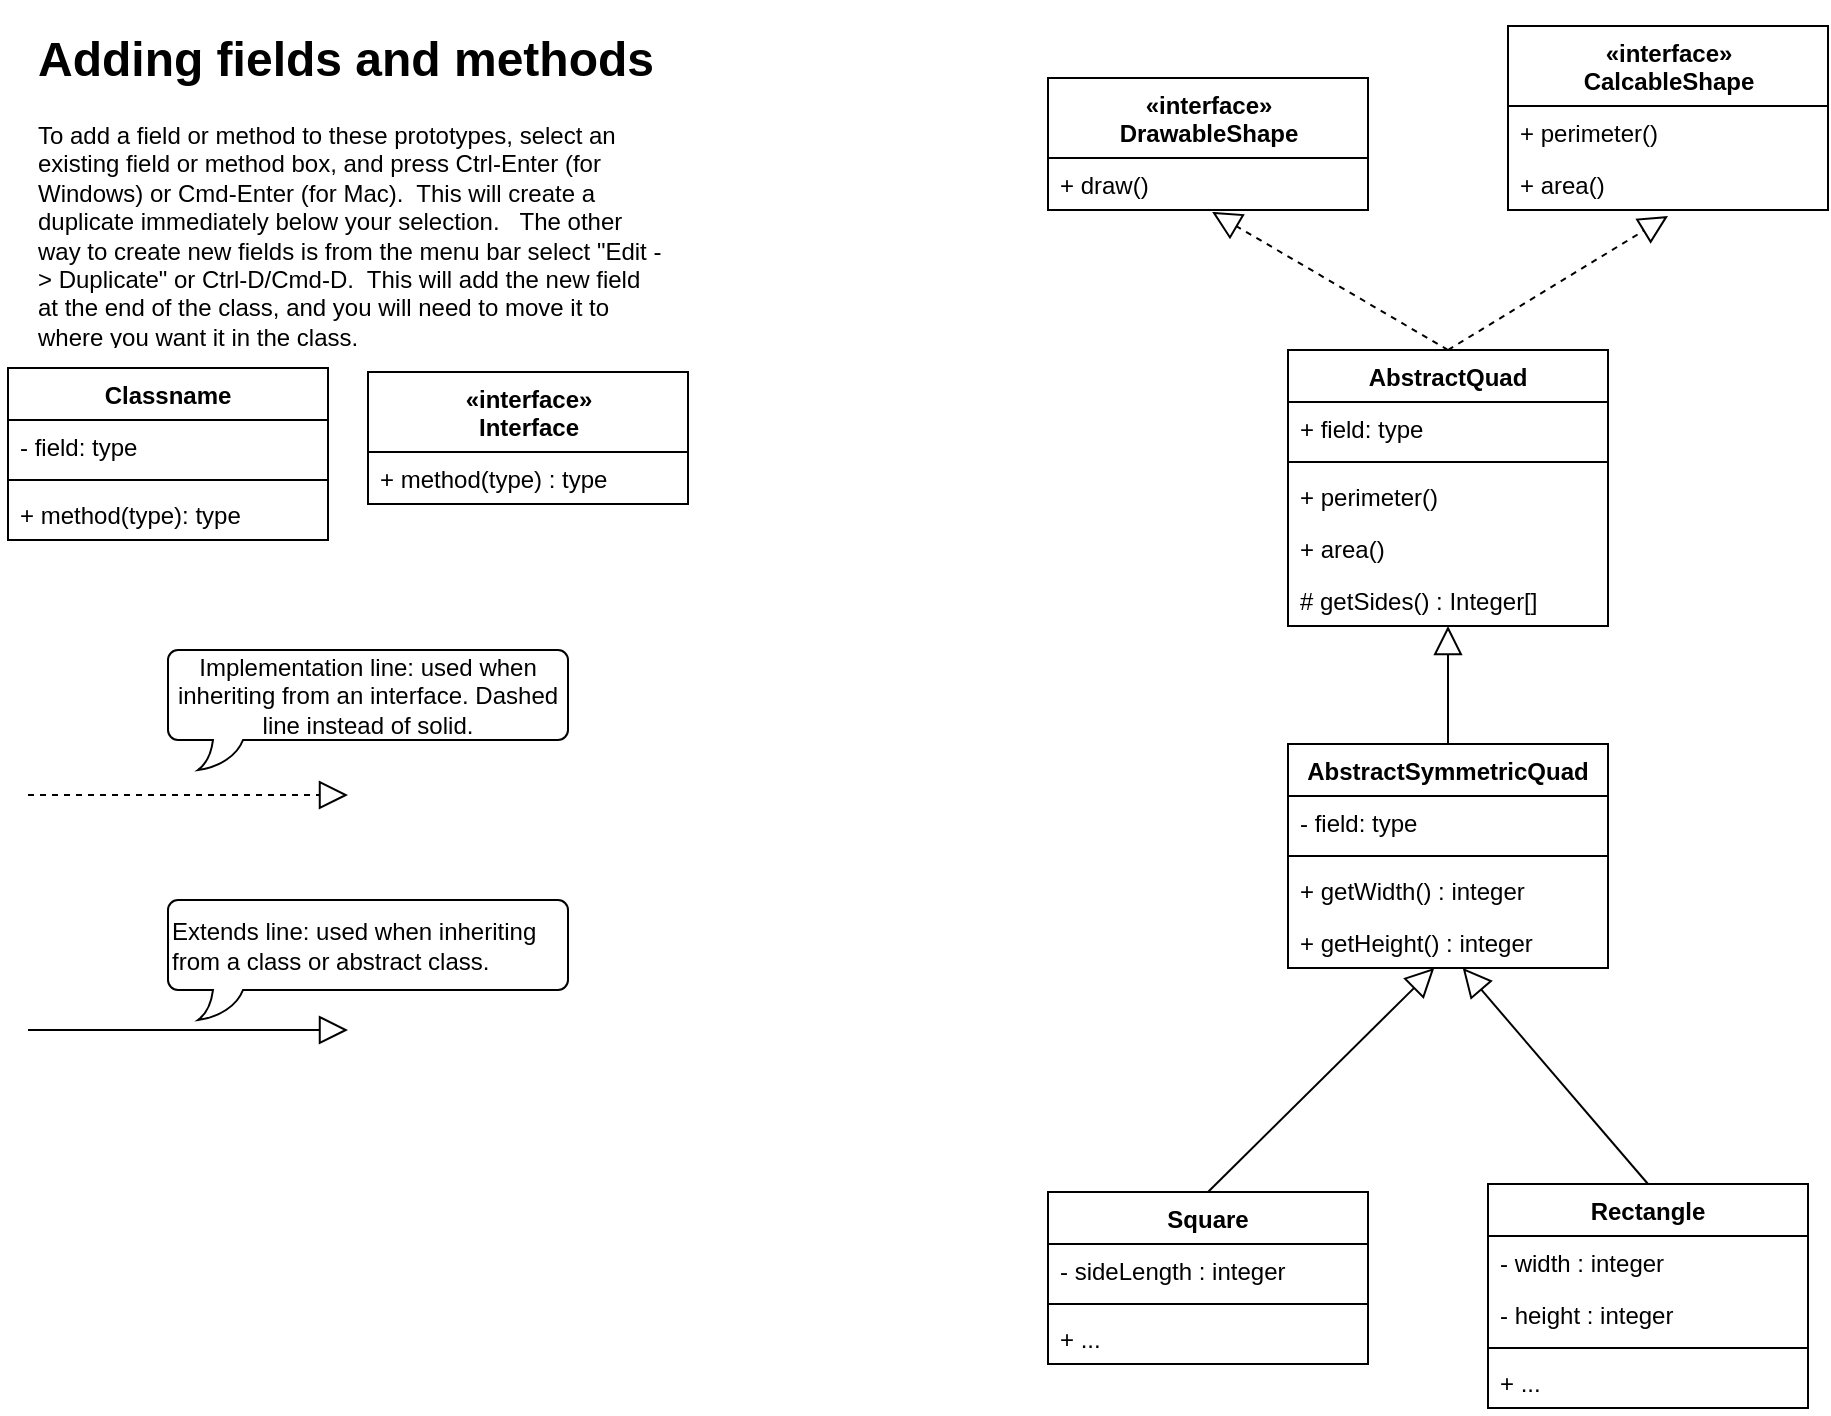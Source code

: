 <mxfile version="12.1.3" type="github" pages="1">
  <diagram id="CaCnCXX6NhgwgxZ8WEi7" name="Page-1">
    <mxGraphModel dx="1989" dy="1691" grid="1" gridSize="10" guides="1" tooltips="1" connect="1" arrows="1" fold="1" page="1" pageScale="1" pageWidth="850" pageHeight="1100" math="0" shadow="0">
      <root>
        <mxCell id="0"/>
        <mxCell id="1" parent="0"/>
        <mxCell id="mWCk10sWJktPvh425N72-1" style="rounded=1;orthogonalLoop=1;jettySize=auto;html=1;entryX=0.513;entryY=1.038;entryDx=0;entryDy=0;entryPerimeter=0;orthogonal=1;exitX=0.5;exitY=0;exitDx=0;exitDy=0;endArrow=block;endFill=0;endSize=12;dashed=1;" edge="1" parent="1" source="mWCk10sWJktPvh425N72-3" target="mWCk10sWJktPvh425N72-16">
          <mxGeometry relative="1" as="geometry">
            <mxPoint x="500" y="155" as="targetPoint"/>
          </mxGeometry>
        </mxCell>
        <mxCell id="mWCk10sWJktPvh425N72-2" style="orthogonalLoop=1;jettySize=auto;html=1;orthogonal=1;exitX=0.5;exitY=0;exitDx=0;exitDy=0;endArrow=block;endFill=0;endSize=12;rounded=1;dashed=1;entryX=0.5;entryY=1.115;entryDx=0;entryDy=0;entryPerimeter=0;" edge="1" parent="1" source="mWCk10sWJktPvh425N72-3" target="mWCk10sWJktPvh425N72-19">
          <mxGeometry relative="1" as="geometry">
            <mxPoint x="730" y="85" as="targetPoint"/>
          </mxGeometry>
        </mxCell>
        <mxCell id="mWCk10sWJktPvh425N72-3" value="AbstractQuad" style="swimlane;fontStyle=1;align=center;verticalAlign=top;childLayout=stackLayout;horizontal=1;startSize=26;horizontalStack=0;resizeParent=1;resizeParentMax=0;resizeLast=0;collapsible=1;marginBottom=0;" vertex="1" parent="1">
          <mxGeometry x="640" y="165" width="160" height="138" as="geometry"/>
        </mxCell>
        <mxCell id="mWCk10sWJktPvh425N72-4" value="+ field: type" style="text;strokeColor=none;fillColor=none;align=left;verticalAlign=top;spacingLeft=4;spacingRight=4;overflow=hidden;rotatable=0;points=[[0,0.5],[1,0.5]];portConstraint=eastwest;" vertex="1" parent="mWCk10sWJktPvh425N72-3">
          <mxGeometry y="26" width="160" height="26" as="geometry"/>
        </mxCell>
        <mxCell id="mWCk10sWJktPvh425N72-5" value="" style="line;strokeWidth=1;fillColor=none;align=left;verticalAlign=middle;spacingTop=-1;spacingLeft=3;spacingRight=3;rotatable=0;labelPosition=right;points=[];portConstraint=eastwest;" vertex="1" parent="mWCk10sWJktPvh425N72-3">
          <mxGeometry y="52" width="160" height="8" as="geometry"/>
        </mxCell>
        <mxCell id="mWCk10sWJktPvh425N72-6" value="+ perimeter()" style="text;strokeColor=none;fillColor=none;align=left;verticalAlign=top;spacingLeft=4;spacingRight=4;overflow=hidden;rotatable=0;points=[[0,0.5],[1,0.5]];portConstraint=eastwest;" vertex="1" parent="mWCk10sWJktPvh425N72-3">
          <mxGeometry y="60" width="160" height="26" as="geometry"/>
        </mxCell>
        <mxCell id="mWCk10sWJktPvh425N72-7" value="+ area()" style="text;strokeColor=none;fillColor=none;align=left;verticalAlign=top;spacingLeft=4;spacingRight=4;overflow=hidden;rotatable=0;points=[[0,0.5],[1,0.5]];portConstraint=eastwest;" vertex="1" parent="mWCk10sWJktPvh425N72-3">
          <mxGeometry y="86" width="160" height="26" as="geometry"/>
        </mxCell>
        <mxCell id="mWCk10sWJktPvh425N72-8" value="# getSides() : Integer[]" style="text;strokeColor=none;fillColor=none;align=left;verticalAlign=top;spacingLeft=4;spacingRight=4;overflow=hidden;rotatable=0;points=[[0,0.5],[1,0.5]];portConstraint=eastwest;" vertex="1" parent="mWCk10sWJktPvh425N72-3">
          <mxGeometry y="112" width="160" height="26" as="geometry"/>
        </mxCell>
        <mxCell id="mWCk10sWJktPvh425N72-9" style="rounded=1;orthogonalLoop=1;jettySize=auto;html=1;entryX=0.5;entryY=1;entryDx=0;entryDy=0;orthogonal=1;endArrow=block;endFill=0;endSize=12;" edge="1" parent="1" source="mWCk10sWJktPvh425N72-10" target="mWCk10sWJktPvh425N72-3">
          <mxGeometry relative="1" as="geometry">
            <mxPoint x="563.76" y="400.716" as="targetPoint"/>
          </mxGeometry>
        </mxCell>
        <mxCell id="mWCk10sWJktPvh425N72-10" value="AbstractSymmetricQuad" style="swimlane;fontStyle=1;align=center;verticalAlign=top;childLayout=stackLayout;horizontal=1;startSize=26;horizontalStack=0;resizeParent=1;resizeParentMax=0;resizeLast=0;collapsible=1;marginBottom=0;" vertex="1" parent="1">
          <mxGeometry x="640" y="362" width="160" height="112" as="geometry"/>
        </mxCell>
        <mxCell id="mWCk10sWJktPvh425N72-11" value="- field: type" style="text;strokeColor=none;fillColor=none;align=left;verticalAlign=top;spacingLeft=4;spacingRight=4;overflow=hidden;rotatable=0;points=[[0,0.5],[1,0.5]];portConstraint=eastwest;" vertex="1" parent="mWCk10sWJktPvh425N72-10">
          <mxGeometry y="26" width="160" height="26" as="geometry"/>
        </mxCell>
        <mxCell id="mWCk10sWJktPvh425N72-12" value="" style="line;strokeWidth=1;fillColor=none;align=left;verticalAlign=middle;spacingTop=-1;spacingLeft=3;spacingRight=3;rotatable=0;labelPosition=right;points=[];portConstraint=eastwest;" vertex="1" parent="mWCk10sWJktPvh425N72-10">
          <mxGeometry y="52" width="160" height="8" as="geometry"/>
        </mxCell>
        <mxCell id="mWCk10sWJktPvh425N72-13" value="+ getWidth() : integer" style="text;strokeColor=none;fillColor=none;align=left;verticalAlign=top;spacingLeft=4;spacingRight=4;overflow=hidden;rotatable=0;points=[[0,0.5],[1,0.5]];portConstraint=eastwest;" vertex="1" parent="mWCk10sWJktPvh425N72-10">
          <mxGeometry y="60" width="160" height="26" as="geometry"/>
        </mxCell>
        <mxCell id="mWCk10sWJktPvh425N72-14" value="+ getHeight() : integer" style="text;strokeColor=none;fillColor=none;align=left;verticalAlign=top;spacingLeft=4;spacingRight=4;overflow=hidden;rotatable=0;points=[[0,0.5],[1,0.5]];portConstraint=eastwest;" vertex="1" parent="mWCk10sWJktPvh425N72-10">
          <mxGeometry y="86" width="160" height="26" as="geometry"/>
        </mxCell>
        <mxCell id="mWCk10sWJktPvh425N72-15" value="«interface»&lt;br&gt;&lt;b&gt;DrawableShape&lt;/b&gt;" style="swimlane;fontStyle=1;align=center;verticalAlign=top;childLayout=stackLayout;horizontal=1;startSize=40;horizontalStack=0;resizeParent=1;resizeParentMax=0;resizeLast=0;collapsible=1;marginBottom=0;html=1;collapsible=1;swimlaneLine=1;" vertex="1" parent="1">
          <mxGeometry x="520" y="29" width="160" height="66" as="geometry"/>
        </mxCell>
        <mxCell id="mWCk10sWJktPvh425N72-16" value="+ draw()" style="text;strokeColor=none;fillColor=none;align=left;verticalAlign=top;spacingLeft=4;spacingRight=4;overflow=hidden;rotatable=0;points=[[0,0.5],[1,0.5]];portConstraint=eastwest;" vertex="1" parent="mWCk10sWJktPvh425N72-15">
          <mxGeometry y="40" width="160" height="26" as="geometry"/>
        </mxCell>
        <mxCell id="mWCk10sWJktPvh425N72-17" value="«interface»&lt;br&gt;&lt;b&gt;CalcableShape&lt;/b&gt;" style="swimlane;fontStyle=1;align=center;verticalAlign=top;childLayout=stackLayout;horizontal=1;startSize=40;horizontalStack=0;resizeParent=1;resizeParentMax=0;resizeLast=0;collapsible=1;marginBottom=0;html=1;collapsible=1;swimlaneLine=1;" vertex="1" parent="1">
          <mxGeometry x="750" y="3" width="160" height="92" as="geometry"/>
        </mxCell>
        <mxCell id="mWCk10sWJktPvh425N72-18" value="+ perimeter()" style="text;strokeColor=none;fillColor=none;align=left;verticalAlign=top;spacingLeft=4;spacingRight=4;overflow=hidden;rotatable=0;points=[[0,0.5],[1,0.5]];portConstraint=eastwest;" vertex="1" parent="mWCk10sWJktPvh425N72-17">
          <mxGeometry y="40" width="160" height="26" as="geometry"/>
        </mxCell>
        <mxCell id="mWCk10sWJktPvh425N72-19" value="+ area()" style="text;strokeColor=none;fillColor=none;align=left;verticalAlign=top;spacingLeft=4;spacingRight=4;overflow=hidden;rotatable=0;points=[[0,0.5],[1,0.5]];portConstraint=eastwest;" vertex="1" parent="mWCk10sWJktPvh425N72-17">
          <mxGeometry y="66" width="160" height="26" as="geometry"/>
        </mxCell>
        <mxCell id="mWCk10sWJktPvh425N72-20" style="rounded=1;orthogonalLoop=1;jettySize=auto;html=1;entryX=0.457;entryY=1;entryDx=0;entryDy=0;entryPerimeter=0;orthogonal=1;exitX=0.5;exitY=0;exitDx=0;exitDy=0;endArrow=block;endFill=0;endSize=12;" edge="1" parent="1" source="mWCk10sWJktPvh425N72-21" target="mWCk10sWJktPvh425N72-14">
          <mxGeometry relative="1" as="geometry"/>
        </mxCell>
        <mxCell id="mWCk10sWJktPvh425N72-21" value="Square" style="swimlane;fontStyle=1;align=center;verticalAlign=top;childLayout=stackLayout;horizontal=1;startSize=26;horizontalStack=0;resizeParent=1;resizeParentMax=0;resizeLast=0;collapsible=1;marginBottom=0;" vertex="1" parent="1">
          <mxGeometry x="520" y="586" width="160" height="86" as="geometry"/>
        </mxCell>
        <mxCell id="mWCk10sWJktPvh425N72-22" value="- sideLength : integer" style="text;strokeColor=none;fillColor=none;align=left;verticalAlign=top;spacingLeft=4;spacingRight=4;overflow=hidden;rotatable=0;points=[[0,0.5],[1,0.5]];portConstraint=eastwest;" vertex="1" parent="mWCk10sWJktPvh425N72-21">
          <mxGeometry y="26" width="160" height="26" as="geometry"/>
        </mxCell>
        <mxCell id="mWCk10sWJktPvh425N72-23" value="" style="line;strokeWidth=1;fillColor=none;align=left;verticalAlign=middle;spacingTop=-1;spacingLeft=3;spacingRight=3;rotatable=0;labelPosition=right;points=[];portConstraint=eastwest;" vertex="1" parent="mWCk10sWJktPvh425N72-21">
          <mxGeometry y="52" width="160" height="8" as="geometry"/>
        </mxCell>
        <mxCell id="mWCk10sWJktPvh425N72-24" value="+ ..." style="text;strokeColor=none;fillColor=none;align=left;verticalAlign=top;spacingLeft=4;spacingRight=4;overflow=hidden;rotatable=0;points=[[0,0.5],[1,0.5]];portConstraint=eastwest;" vertex="1" parent="mWCk10sWJktPvh425N72-21">
          <mxGeometry y="60" width="160" height="26" as="geometry"/>
        </mxCell>
        <mxCell id="mWCk10sWJktPvh425N72-25" style="rounded=1;orthogonalLoop=1;jettySize=auto;html=1;entryX=0.546;entryY=1;entryDx=0;entryDy=0;entryPerimeter=0;orthogonal=1;exitX=0.5;exitY=0;exitDx=0;exitDy=0;endArrow=block;endFill=0;endSize=12;" edge="1" parent="1" source="mWCk10sWJktPvh425N72-26" target="mWCk10sWJktPvh425N72-14">
          <mxGeometry relative="1" as="geometry">
            <mxPoint x="650" y="525" as="targetPoint"/>
          </mxGeometry>
        </mxCell>
        <mxCell id="mWCk10sWJktPvh425N72-26" value="Rectangle" style="swimlane;fontStyle=1;align=center;verticalAlign=top;childLayout=stackLayout;horizontal=1;startSize=26;horizontalStack=0;resizeParent=1;resizeParentMax=0;resizeLast=0;collapsible=1;marginBottom=0;" vertex="1" parent="1">
          <mxGeometry x="740" y="582" width="160" height="112" as="geometry"/>
        </mxCell>
        <mxCell id="mWCk10sWJktPvh425N72-27" value="- width : integer" style="text;strokeColor=none;fillColor=none;align=left;verticalAlign=top;spacingLeft=4;spacingRight=4;overflow=hidden;rotatable=0;points=[[0,0.5],[1,0.5]];portConstraint=eastwest;" vertex="1" parent="mWCk10sWJktPvh425N72-26">
          <mxGeometry y="26" width="160" height="26" as="geometry"/>
        </mxCell>
        <mxCell id="mWCk10sWJktPvh425N72-28" value="- height : integer" style="text;strokeColor=none;fillColor=none;align=left;verticalAlign=top;spacingLeft=4;spacingRight=4;overflow=hidden;rotatable=0;points=[[0,0.5],[1,0.5]];portConstraint=eastwest;" vertex="1" parent="mWCk10sWJktPvh425N72-26">
          <mxGeometry y="52" width="160" height="26" as="geometry"/>
        </mxCell>
        <mxCell id="mWCk10sWJktPvh425N72-29" value="" style="line;strokeWidth=1;fillColor=none;align=left;verticalAlign=middle;spacingTop=-1;spacingLeft=3;spacingRight=3;rotatable=0;labelPosition=right;points=[];portConstraint=eastwest;" vertex="1" parent="mWCk10sWJktPvh425N72-26">
          <mxGeometry y="78" width="160" height="8" as="geometry"/>
        </mxCell>
        <mxCell id="mWCk10sWJktPvh425N72-30" value="+ ..." style="text;strokeColor=none;fillColor=none;align=left;verticalAlign=top;spacingLeft=4;spacingRight=4;overflow=hidden;rotatable=0;points=[[0,0.5],[1,0.5]];portConstraint=eastwest;" vertex="1" parent="mWCk10sWJktPvh425N72-26">
          <mxGeometry y="86" width="160" height="26" as="geometry"/>
        </mxCell>
        <mxCell id="mWCk10sWJktPvh425N72-31" value="«interface»&lt;br&gt;&lt;b&gt;Interface&lt;/b&gt;" style="swimlane;fontStyle=1;align=center;verticalAlign=top;childLayout=stackLayout;horizontal=1;startSize=40;horizontalStack=0;resizeParent=1;resizeParentMax=0;resizeLast=0;collapsible=1;marginBottom=0;html=1;collapsible=1;swimlaneLine=1;" vertex="1" parent="1">
          <mxGeometry x="180" y="176" width="160" height="66" as="geometry"/>
        </mxCell>
        <mxCell id="mWCk10sWJktPvh425N72-32" value="+ method(type) : type" style="text;strokeColor=none;fillColor=none;align=left;verticalAlign=top;spacingLeft=4;spacingRight=4;overflow=hidden;rotatable=0;points=[[0,0.5],[1,0.5]];portConstraint=eastwest;" vertex="1" parent="mWCk10sWJktPvh425N72-31">
          <mxGeometry y="40" width="160" height="26" as="geometry"/>
        </mxCell>
        <mxCell id="mWCk10sWJktPvh425N72-33" value="Classname" style="swimlane;fontStyle=1;align=center;verticalAlign=top;childLayout=stackLayout;horizontal=1;startSize=26;horizontalStack=0;resizeParent=1;resizeParentMax=0;resizeLast=0;collapsible=1;marginBottom=0;" vertex="1" parent="1">
          <mxGeometry y="174" width="160" height="86" as="geometry"/>
        </mxCell>
        <mxCell id="mWCk10sWJktPvh425N72-34" value="- field: type" style="text;strokeColor=none;fillColor=none;align=left;verticalAlign=top;spacingLeft=4;spacingRight=4;overflow=hidden;rotatable=0;points=[[0,0.5],[1,0.5]];portConstraint=eastwest;" vertex="1" parent="mWCk10sWJktPvh425N72-33">
          <mxGeometry y="26" width="160" height="26" as="geometry"/>
        </mxCell>
        <mxCell id="mWCk10sWJktPvh425N72-35" value="" style="line;strokeWidth=1;fillColor=none;align=left;verticalAlign=middle;spacingTop=-1;spacingLeft=3;spacingRight=3;rotatable=0;labelPosition=right;points=[];portConstraint=eastwest;" vertex="1" parent="mWCk10sWJktPvh425N72-33">
          <mxGeometry y="52" width="160" height="8" as="geometry"/>
        </mxCell>
        <mxCell id="mWCk10sWJktPvh425N72-36" value="+ method(type): type" style="text;strokeColor=none;fillColor=none;align=left;verticalAlign=top;spacingLeft=4;spacingRight=4;overflow=hidden;rotatable=0;points=[[0,0.5],[1,0.5]];portConstraint=eastwest;" vertex="1" parent="mWCk10sWJktPvh425N72-33">
          <mxGeometry y="60" width="160" height="26" as="geometry"/>
        </mxCell>
        <mxCell id="mWCk10sWJktPvh425N72-37" value="" style="endArrow=block;dashed=1;endFill=0;endSize=12;html=1;" edge="1" parent="1">
          <mxGeometry width="160" relative="1" as="geometry">
            <mxPoint x="10" y="387.5" as="sourcePoint"/>
            <mxPoint x="170" y="387.5" as="targetPoint"/>
          </mxGeometry>
        </mxCell>
        <mxCell id="mWCk10sWJktPvh425N72-38" value="" style="endArrow=block;endFill=0;endSize=12;html=1;rounded=1;" edge="1" parent="1">
          <mxGeometry width="160" relative="1" as="geometry">
            <mxPoint x="10" y="505" as="sourcePoint"/>
            <mxPoint x="170" y="505" as="targetPoint"/>
          </mxGeometry>
        </mxCell>
        <mxCell id="mWCk10sWJktPvh425N72-39" value="Implementation line: used when inheriting from an interface. Dashed line instead of solid." style="whiteSpace=wrap;html=1;shape=mxgraph.basic.roundRectCallout;dx=30;dy=15;size=5;boundedLbl=1;align=center;verticalAlign=middle;labelPosition=center;verticalLabelPosition=middle;" vertex="1" parent="1">
          <mxGeometry x="80" y="315" width="200" height="60" as="geometry"/>
        </mxCell>
        <mxCell id="mWCk10sWJktPvh425N72-40" value="Extends line: used when inheriting from a class or abstract class." style="whiteSpace=wrap;html=1;shape=mxgraph.basic.roundRectCallout;dx=30;dy=15;size=5;boundedLbl=1;align=left;verticalAlign=middle;labelPosition=center;verticalLabelPosition=middle;" vertex="1" parent="1">
          <mxGeometry x="80" y="440" width="200" height="60" as="geometry"/>
        </mxCell>
        <mxCell id="mWCk10sWJktPvh425N72-41" value="&lt;h1&gt;Adding fields and methods&lt;/h1&gt;&lt;p&gt;To add a field or method to these prototypes, select an existing field or method box, and press Ctrl-Enter (for Windows) or Cmd-Enter (for Mac).&amp;nbsp; This will create a duplicate immediately below your selection.&amp;nbsp; &amp;nbsp;The other way to create new fields is from the menu bar select &quot;Edit -&amp;gt; Duplicate&quot; or Ctrl-D/Cmd-D.&amp;nbsp; This will add the new field at the end of the class, and you will need to move it to where you want it in the class.&lt;/p&gt;" style="text;html=1;strokeColor=none;fillColor=none;spacing=5;spacingTop=-20;whiteSpace=wrap;overflow=hidden;rounded=0;" vertex="1" parent="1">
          <mxGeometry x="10" width="320" height="164" as="geometry"/>
        </mxCell>
      </root>
    </mxGraphModel>
  </diagram>
</mxfile>
